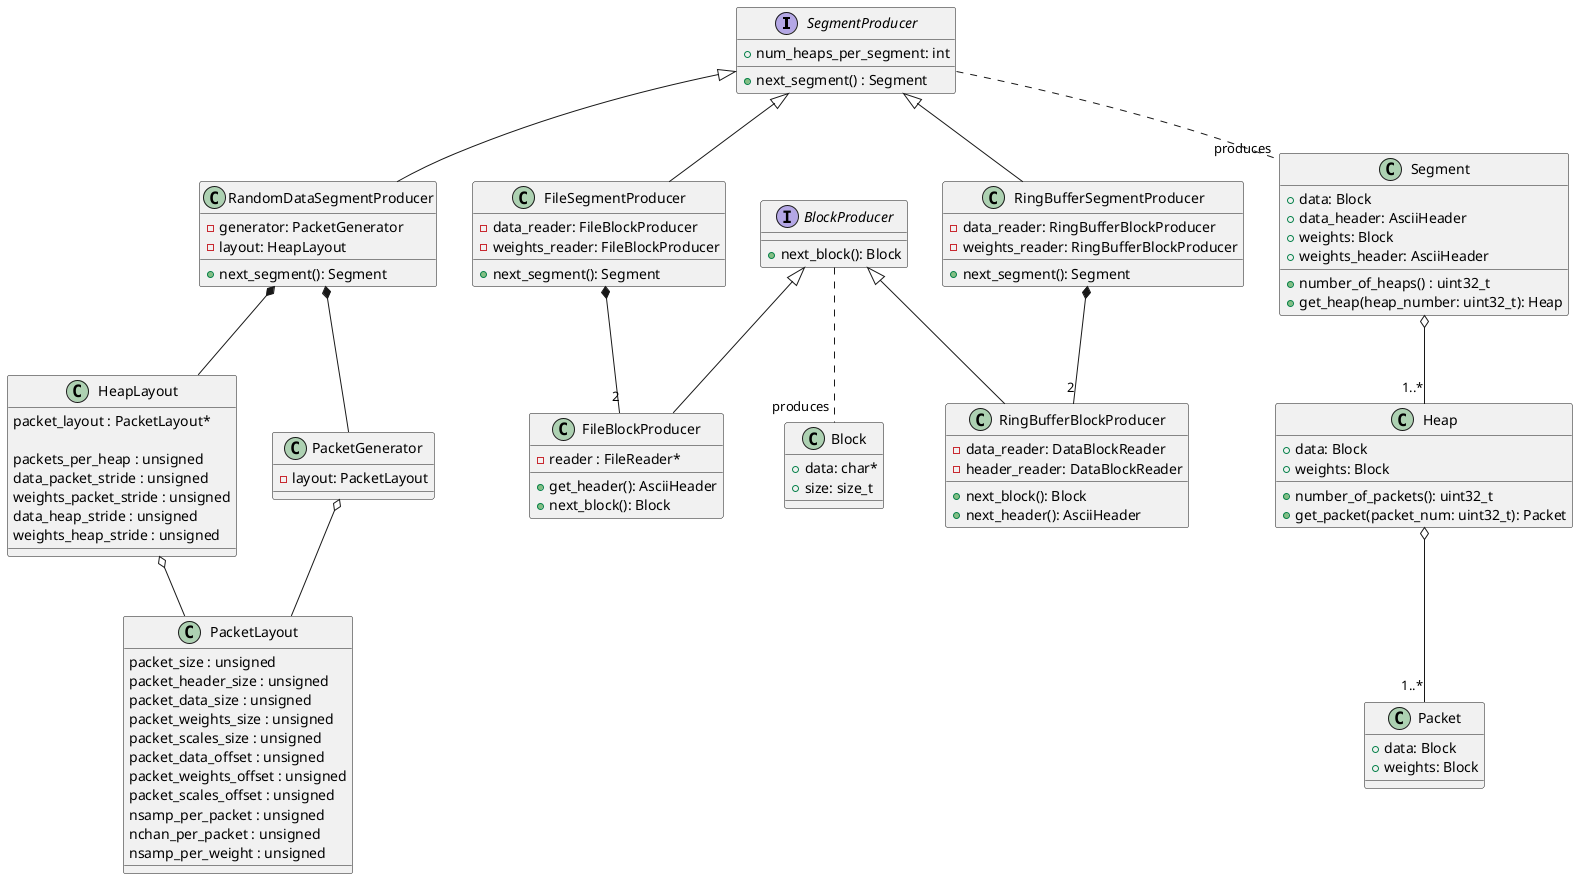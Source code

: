 @startuml PST Data Segment class diagram

interface SegmentProducer 
{
    + num_heaps_per_segment: int
    + next_segment() : Segment
}

' A segment is contiguous sequence of heaps and in general the source of data is
' a source of multiple contiguous sequences of heaps.
' Such as the ringbuffers have a size of N * resolution, where
' resolution is the size of a heap.
class Segment
{
    + data: Block
    + data_header: AsciiHeader
    + weights: Block
    + weights_header: AsciiHeader
    + number_of_heaps() : uint32_t
    + get_heap(heap_number: uint32_t): Heap
}

SegmentProducer .. "produces" Segment

' In PST a Heap is a specific term that ensures that all channels
' for a subband have been seen. A packet may only have a subset of
' of channels but a heap will have all channels.
class Heap
{
    + data: Block
    + weights: Block
    + number_of_packets(): uint32_t
    + get_packet(packet_num: uint32_t): Packet
}

Segment o-- "1..*" Heap

' a packet is the smallest chunk of data we get from CBF
' and what we can write to a file.
class Packet
{
    + data: Block
    + weights: Block
}

Heap o-- "1..*" Packet

interface BlockProducer 
{
    + next_block(): Block
}

' A block could be any size it, it could be a chunck of data
' for a whole slice, heap, packet, etc or chunck of weights.
' The only thing is it is not a combination of data+weights it
' is one or the other.
class Block 
{
    + data: char*
    + size: size_t
}

' Provides a source of heaps. Implementation of this could
' hide the fact that it needs to load another data+weights file
' with out the SegmentProducer knowing that
class FileSegmentProducer 
{
    - data_reader: FileBlockProducer
    - weights_reader: FileBlockProducer
    + next_segment(): Segment
}

class FileBlockProducer 
{
    - reader : FileReader*
    + get_header(): AsciiHeader
    + next_block(): Block
}

FileSegmentProducer *-- "2" FileBlockProducer
SegmentProducer <|-- FileSegmentProducer
BlockProducer <|-- FileBlockProducer

BlockProducer .. "produces" Block

class RingBufferSegmentProducer 
{
    - data_reader: RingBufferBlockProducer
    - weights_reader: RingBufferBlockProducer
    + next_segment(): Segment
}

class RingBufferBlockProducer 
{
    - data_reader: DataBlockReader
    - header_reader: DataBlockReader
    + next_block(): Block
    + next_header(): AsciiHeader
}


RingBufferSegmentProducer *-- "2" RingBufferBlockProducer
BlockProducer <|-- RingBufferBlockProducer

SegmentProducer <|-- RingBufferSegmentProducer

class RandomDataSegmentProducer 
{
    - generator: PacketGenerator
    - layout: HeapLayout
    + next_segment(): Segment
}

SegmentProducer <|-- RandomDataSegmentProducer
RandomDataSegmentProducer *-- HeapLayout
RandomDataSegmentProducer *-- PacketGenerator

class PacketGenerator 
{
    - layout: PacketLayout
}

class HeapLayout
{
  packet_layout : PacketLayout*

  packets_per_heap : unsigned
  data_packet_stride : unsigned
  weights_packet_stride : unsigned
  data_heap_stride : unsigned
  weights_heap_stride : unsigned 
}

class PacketLayout
{
  packet_size : unsigned
  packet_header_size : unsigned
  packet_data_size : unsigned
  packet_weights_size : unsigned
  packet_scales_size : unsigned
  packet_data_offset : unsigned
  packet_weights_offset : unsigned
  packet_scales_offset : unsigned
  nsamp_per_packet : unsigned
  nchan_per_packet : unsigned
  nsamp_per_weight : unsigned
}


HeapLayout o-- PacketLayout

PacketGenerator o-- PacketLayout

@enduml
